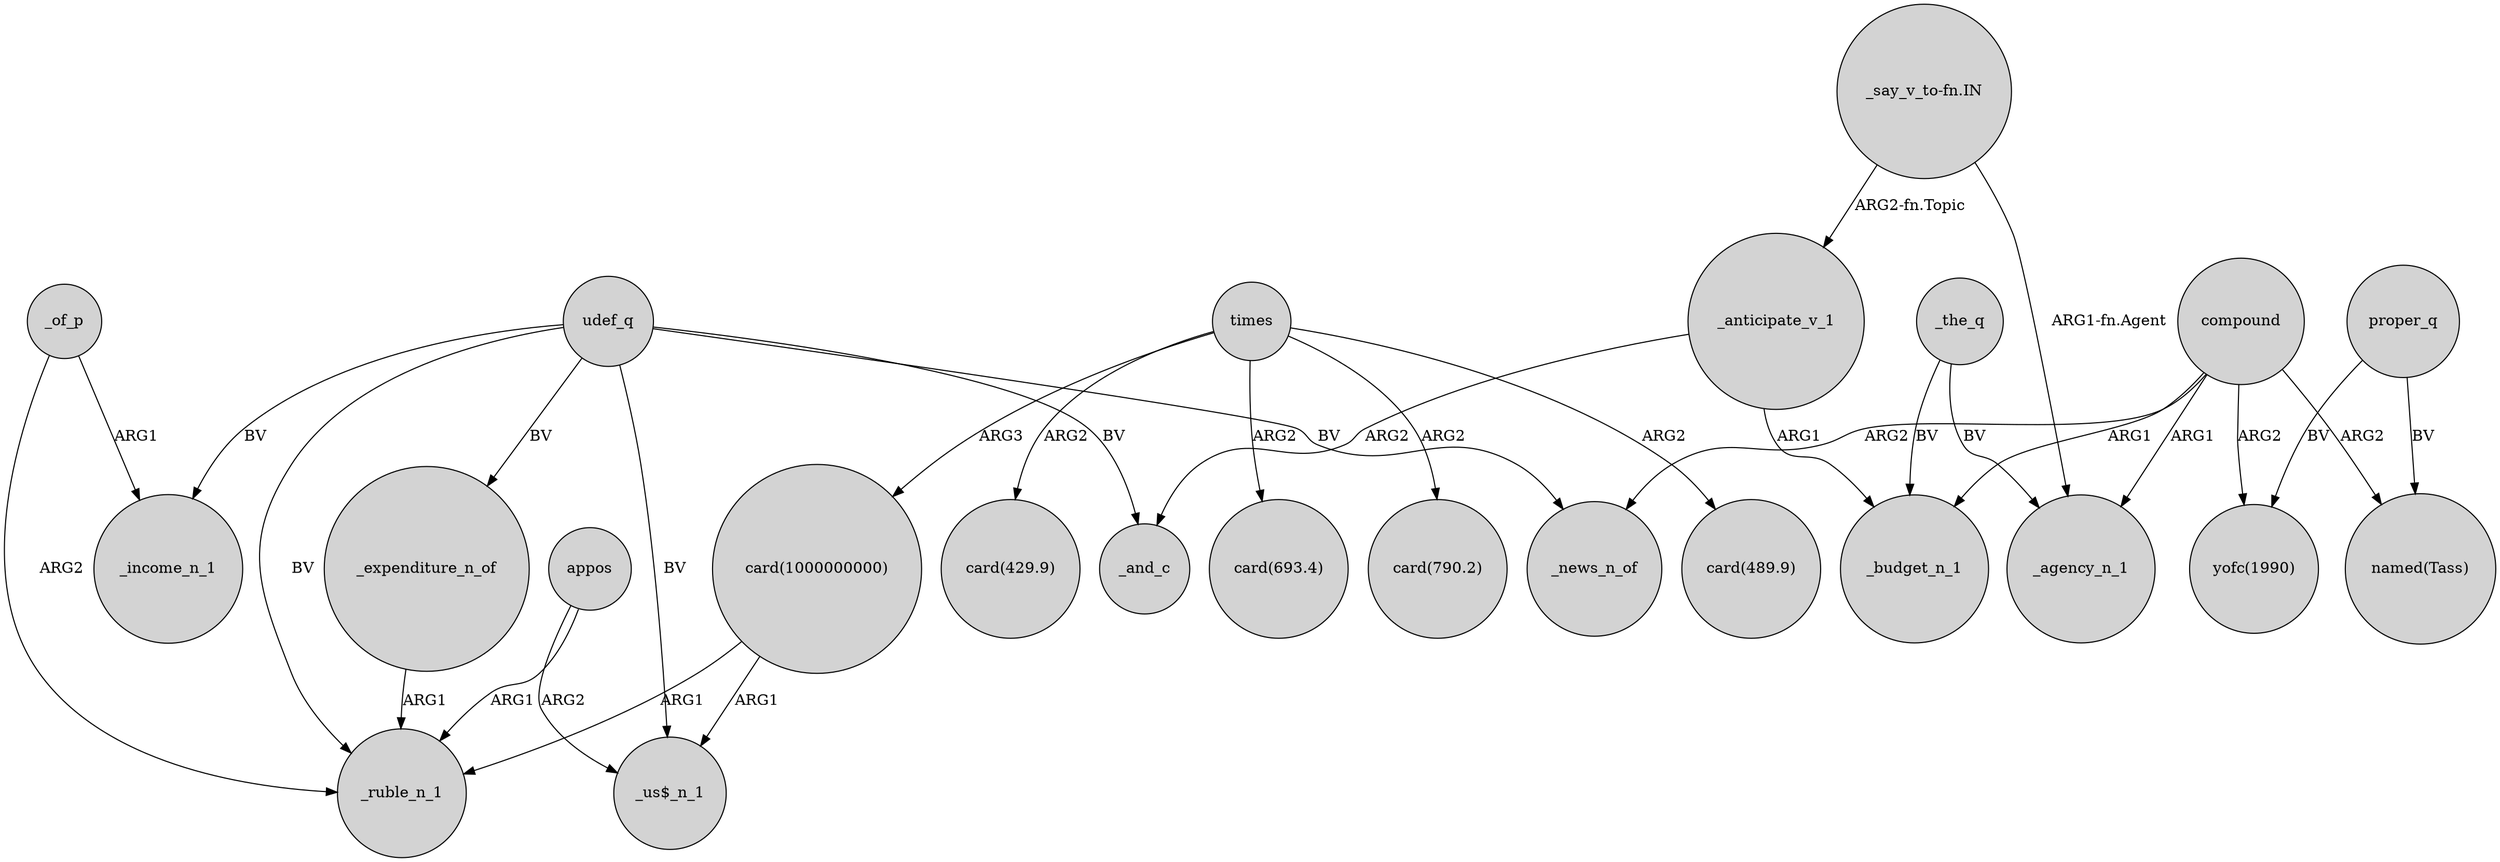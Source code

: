digraph {
	node [shape=circle style=filled]
	_anticipate_v_1 -> _and_c [label=ARG2]
	_the_q -> _agency_n_1 [label=BV]
	_of_p -> _ruble_n_1 [label=ARG2]
	compound -> "yofc(1990)" [label=ARG2]
	compound -> _agency_n_1 [label=ARG1]
	"card(1000000000)" -> _ruble_n_1 [label=ARG1]
	"_say_v_to-fn.IN" -> _agency_n_1 [label="ARG1-fn.Agent"]
	times -> "card(790.2)" [label=ARG2]
	_the_q -> _budget_n_1 [label=BV]
	udef_q -> "_us$_n_1" [label=BV]
	compound -> "named(Tass)" [label=ARG2]
	udef_q -> _ruble_n_1 [label=BV]
	compound -> _budget_n_1 [label=ARG1]
	times -> "card(489.9)" [label=ARG2]
	proper_q -> "yofc(1990)" [label=BV]
	appos -> _ruble_n_1 [label=ARG1]
	_anticipate_v_1 -> _budget_n_1 [label=ARG1]
	appos -> "_us$_n_1" [label=ARG2]
	times -> "card(1000000000)" [label=ARG3]
	_expenditure_n_of -> _ruble_n_1 [label=ARG1]
	times -> "card(429.9)" [label=ARG2]
	compound -> _news_n_of [label=ARG2]
	times -> "card(693.4)" [label=ARG2]
	"_say_v_to-fn.IN" -> _anticipate_v_1 [label="ARG2-fn.Topic"]
	udef_q -> _expenditure_n_of [label=BV]
	_of_p -> _income_n_1 [label=ARG1]
	udef_q -> _news_n_of [label=BV]
	proper_q -> "named(Tass)" [label=BV]
	udef_q -> _and_c [label=BV]
	"card(1000000000)" -> "_us$_n_1" [label=ARG1]
	udef_q -> _income_n_1 [label=BV]
}
